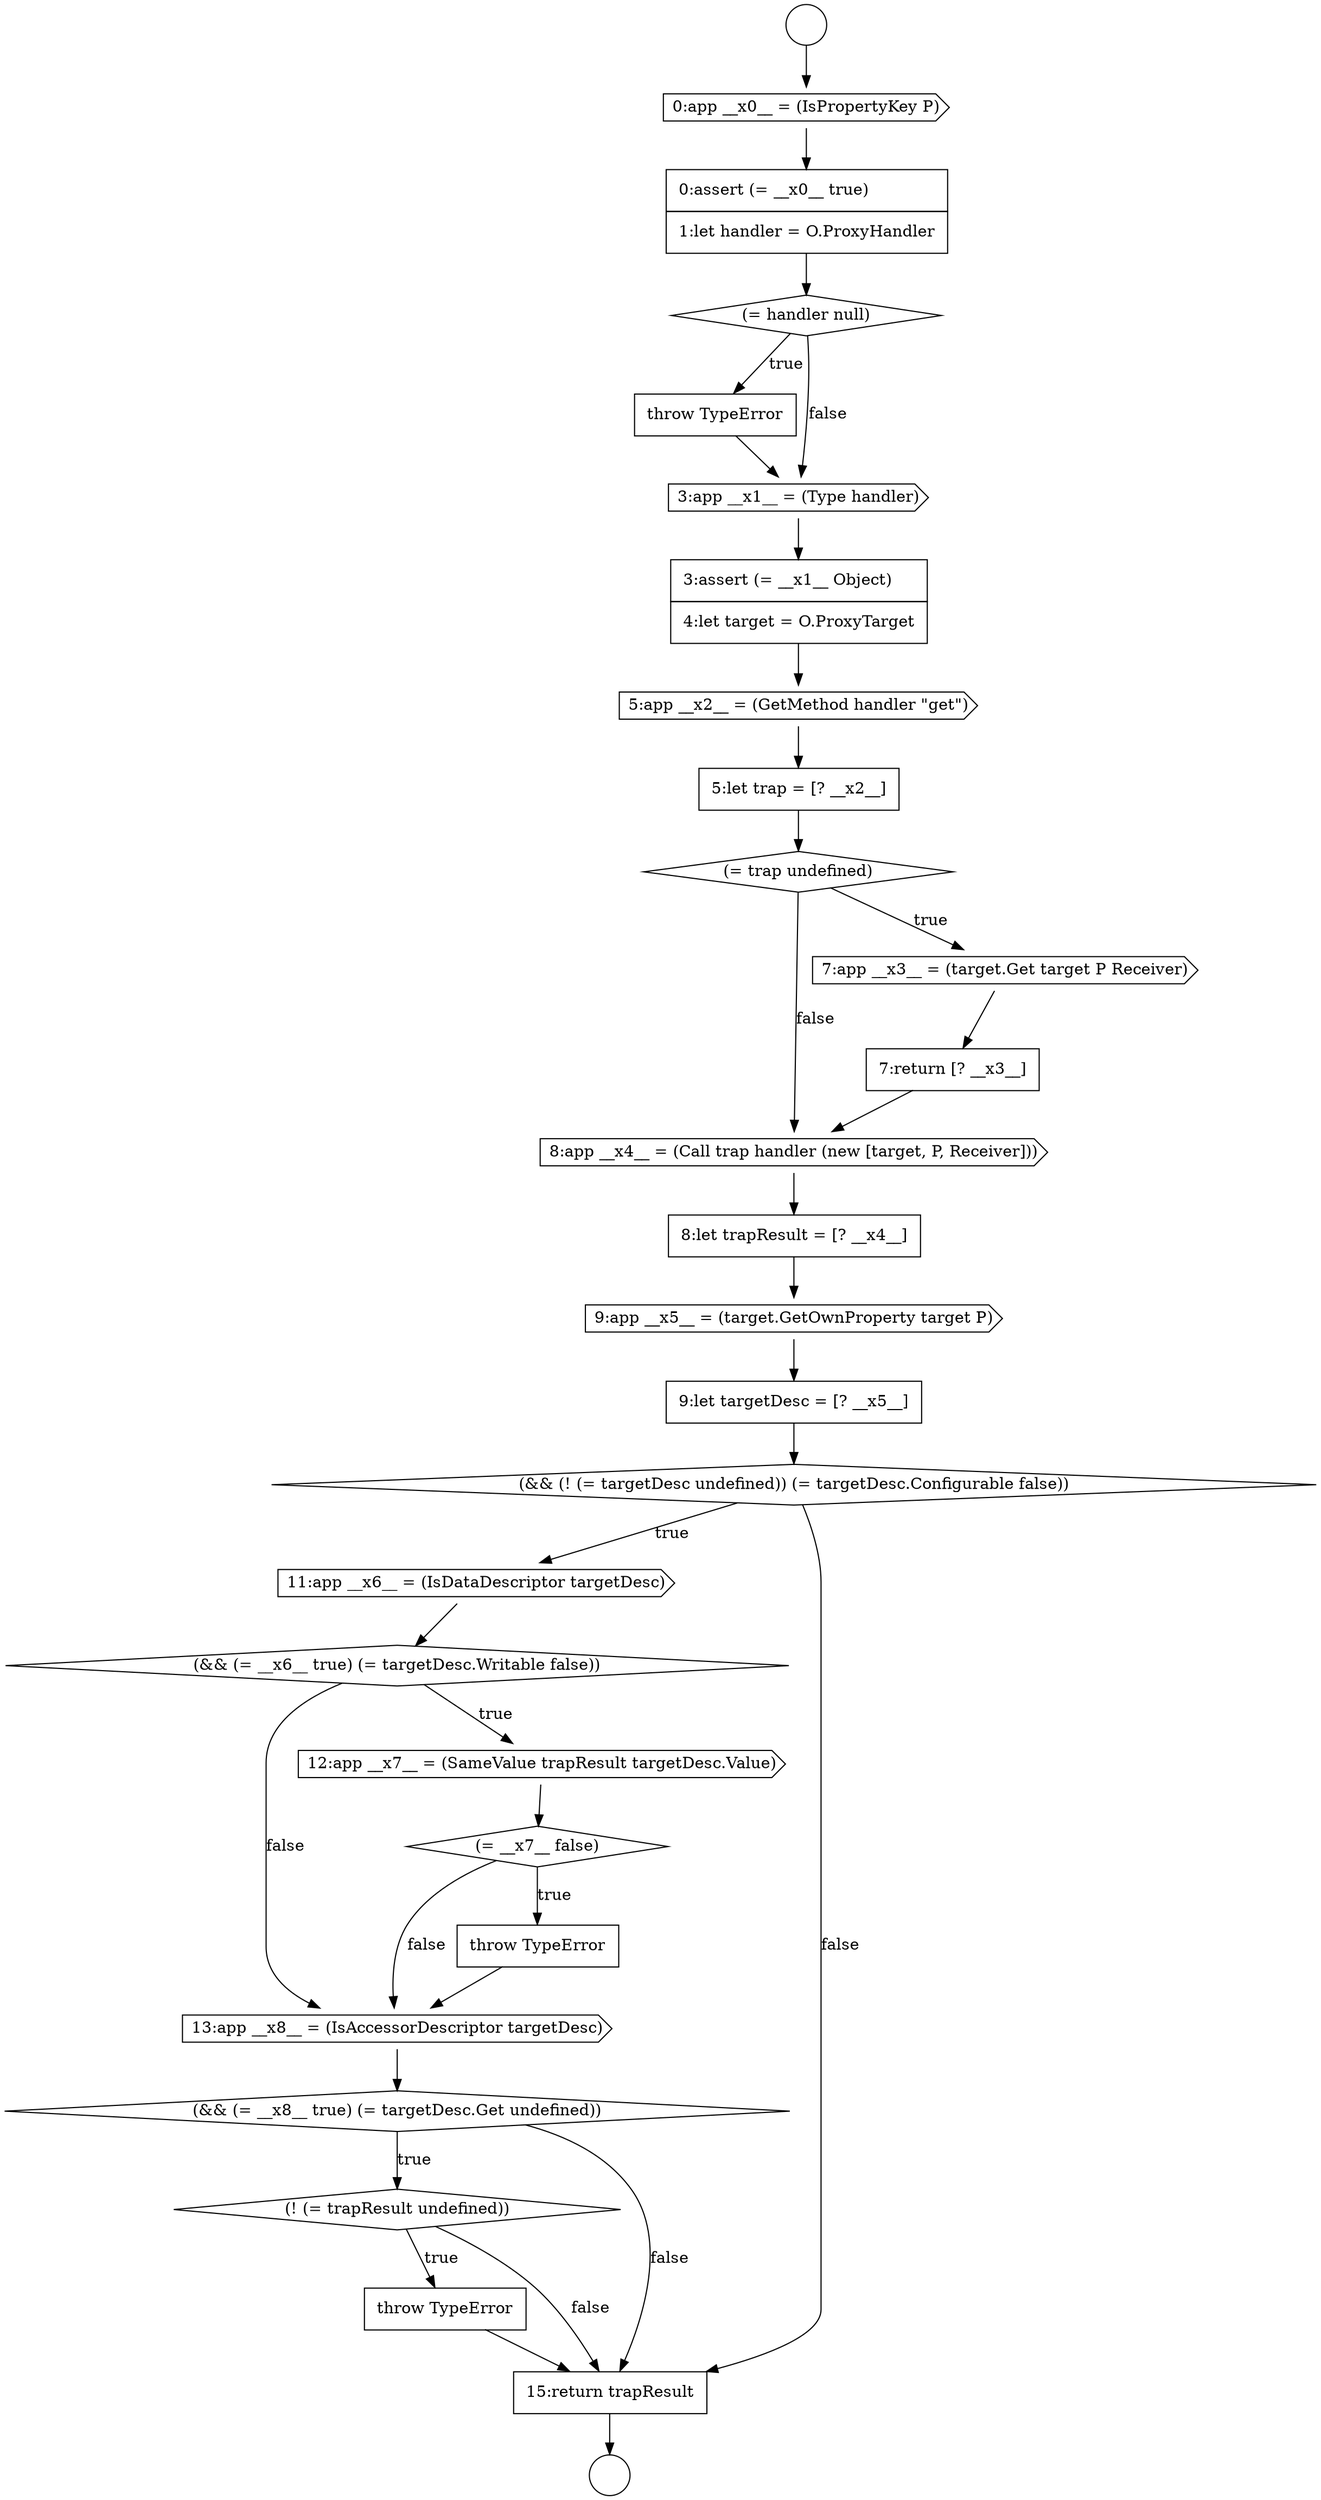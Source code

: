 digraph {
  node3088 [shape=diamond, label=<<font color="black">(&amp;&amp; (! (= targetDesc undefined)) (= targetDesc.Configurable false))</font>> color="black" fillcolor="white" style=filled]
  node3089 [shape=cds, label=<<font color="black">11:app __x6__ = (IsDataDescriptor targetDesc)</font>> color="black" fillcolor="white" style=filled]
  node3084 [shape=cds, label=<<font color="black">8:app __x4__ = (Call trap handler (new [target, P, Receiver]))</font>> color="black" fillcolor="white" style=filled]
  node3097 [shape=none, margin=0, label=<<font color="black">
    <table border="0" cellborder="1" cellspacing="0" cellpadding="10">
      <tr><td align="left">throw TypeError</td></tr>
    </table>
  </font>> color="black" fillcolor="white" style=filled]
  node3090 [shape=diamond, label=<<font color="black">(&amp;&amp; (= __x6__ true) (= targetDesc.Writable false))</font>> color="black" fillcolor="white" style=filled]
  node3094 [shape=cds, label=<<font color="black">13:app __x8__ = (IsAccessorDescriptor targetDesc)</font>> color="black" fillcolor="white" style=filled]
  node3079 [shape=cds, label=<<font color="black">5:app __x2__ = (GetMethod handler &quot;get&quot;)</font>> color="black" fillcolor="white" style=filled]
  node3073 [shape=cds, label=<<font color="black">0:app __x0__ = (IsPropertyKey P)</font>> color="black" fillcolor="white" style=filled]
  node3082 [shape=cds, label=<<font color="black">7:app __x3__ = (target.Get target P Receiver)</font>> color="black" fillcolor="white" style=filled]
  node3071 [shape=circle label=" " color="black" fillcolor="white" style=filled]
  node3092 [shape=diamond, label=<<font color="black">(= __x7__ false)</font>> color="black" fillcolor="white" style=filled]
  node3085 [shape=none, margin=0, label=<<font color="black">
    <table border="0" cellborder="1" cellspacing="0" cellpadding="10">
      <tr><td align="left">8:let trapResult = [? __x4__]</td></tr>
    </table>
  </font>> color="black" fillcolor="white" style=filled]
  node3076 [shape=none, margin=0, label=<<font color="black">
    <table border="0" cellborder="1" cellspacing="0" cellpadding="10">
      <tr><td align="left">throw TypeError</td></tr>
    </table>
  </font>> color="black" fillcolor="white" style=filled]
  node3096 [shape=diamond, label=<<font color="black">(! (= trapResult undefined))</font>> color="black" fillcolor="white" style=filled]
  node3072 [shape=circle label=" " color="black" fillcolor="white" style=filled]
  node3098 [shape=none, margin=0, label=<<font color="black">
    <table border="0" cellborder="1" cellspacing="0" cellpadding="10">
      <tr><td align="left">15:return trapResult</td></tr>
    </table>
  </font>> color="black" fillcolor="white" style=filled]
  node3075 [shape=diamond, label=<<font color="black">(= handler null)</font>> color="black" fillcolor="white" style=filled]
  node3093 [shape=none, margin=0, label=<<font color="black">
    <table border="0" cellborder="1" cellspacing="0" cellpadding="10">
      <tr><td align="left">throw TypeError</td></tr>
    </table>
  </font>> color="black" fillcolor="white" style=filled]
  node3078 [shape=none, margin=0, label=<<font color="black">
    <table border="0" cellborder="1" cellspacing="0" cellpadding="10">
      <tr><td align="left">3:assert (= __x1__ Object)</td></tr>
      <tr><td align="left">4:let target = O.ProxyTarget</td></tr>
    </table>
  </font>> color="black" fillcolor="white" style=filled]
  node3087 [shape=none, margin=0, label=<<font color="black">
    <table border="0" cellborder="1" cellspacing="0" cellpadding="10">
      <tr><td align="left">9:let targetDesc = [? __x5__]</td></tr>
    </table>
  </font>> color="black" fillcolor="white" style=filled]
  node3074 [shape=none, margin=0, label=<<font color="black">
    <table border="0" cellborder="1" cellspacing="0" cellpadding="10">
      <tr><td align="left">0:assert (= __x0__ true)</td></tr>
      <tr><td align="left">1:let handler = O.ProxyHandler</td></tr>
    </table>
  </font>> color="black" fillcolor="white" style=filled]
  node3083 [shape=none, margin=0, label=<<font color="black">
    <table border="0" cellborder="1" cellspacing="0" cellpadding="10">
      <tr><td align="left">7:return [? __x3__]</td></tr>
    </table>
  </font>> color="black" fillcolor="white" style=filled]
  node3086 [shape=cds, label=<<font color="black">9:app __x5__ = (target.GetOwnProperty target P)</font>> color="black" fillcolor="white" style=filled]
  node3081 [shape=diamond, label=<<font color="black">(= trap undefined)</font>> color="black" fillcolor="white" style=filled]
  node3077 [shape=cds, label=<<font color="black">3:app __x1__ = (Type handler)</font>> color="black" fillcolor="white" style=filled]
  node3091 [shape=cds, label=<<font color="black">12:app __x7__ = (SameValue trapResult targetDesc.Value)</font>> color="black" fillcolor="white" style=filled]
  node3080 [shape=none, margin=0, label=<<font color="black">
    <table border="0" cellborder="1" cellspacing="0" cellpadding="10">
      <tr><td align="left">5:let trap = [? __x2__]</td></tr>
    </table>
  </font>> color="black" fillcolor="white" style=filled]
  node3095 [shape=diamond, label=<<font color="black">(&amp;&amp; (= __x8__ true) (= targetDesc.Get undefined))</font>> color="black" fillcolor="white" style=filled]
  node3087 -> node3088 [ color="black"]
  node3084 -> node3085 [ color="black"]
  node3074 -> node3075 [ color="black"]
  node3095 -> node3096 [label=<<font color="black">true</font>> color="black"]
  node3095 -> node3098 [label=<<font color="black">false</font>> color="black"]
  node3078 -> node3079 [ color="black"]
  node3094 -> node3095 [ color="black"]
  node3092 -> node3093 [label=<<font color="black">true</font>> color="black"]
  node3092 -> node3094 [label=<<font color="black">false</font>> color="black"]
  node3093 -> node3094 [ color="black"]
  node3097 -> node3098 [ color="black"]
  node3090 -> node3091 [label=<<font color="black">true</font>> color="black"]
  node3090 -> node3094 [label=<<font color="black">false</font>> color="black"]
  node3089 -> node3090 [ color="black"]
  node3077 -> node3078 [ color="black"]
  node3091 -> node3092 [ color="black"]
  node3079 -> node3080 [ color="black"]
  node3082 -> node3083 [ color="black"]
  node3076 -> node3077 [ color="black"]
  node3071 -> node3073 [ color="black"]
  node3080 -> node3081 [ color="black"]
  node3083 -> node3084 [ color="black"]
  node3073 -> node3074 [ color="black"]
  node3098 -> node3072 [ color="black"]
  node3075 -> node3076 [label=<<font color="black">true</font>> color="black"]
  node3075 -> node3077 [label=<<font color="black">false</font>> color="black"]
  node3081 -> node3082 [label=<<font color="black">true</font>> color="black"]
  node3081 -> node3084 [label=<<font color="black">false</font>> color="black"]
  node3085 -> node3086 [ color="black"]
  node3086 -> node3087 [ color="black"]
  node3096 -> node3097 [label=<<font color="black">true</font>> color="black"]
  node3096 -> node3098 [label=<<font color="black">false</font>> color="black"]
  node3088 -> node3089 [label=<<font color="black">true</font>> color="black"]
  node3088 -> node3098 [label=<<font color="black">false</font>> color="black"]
}
